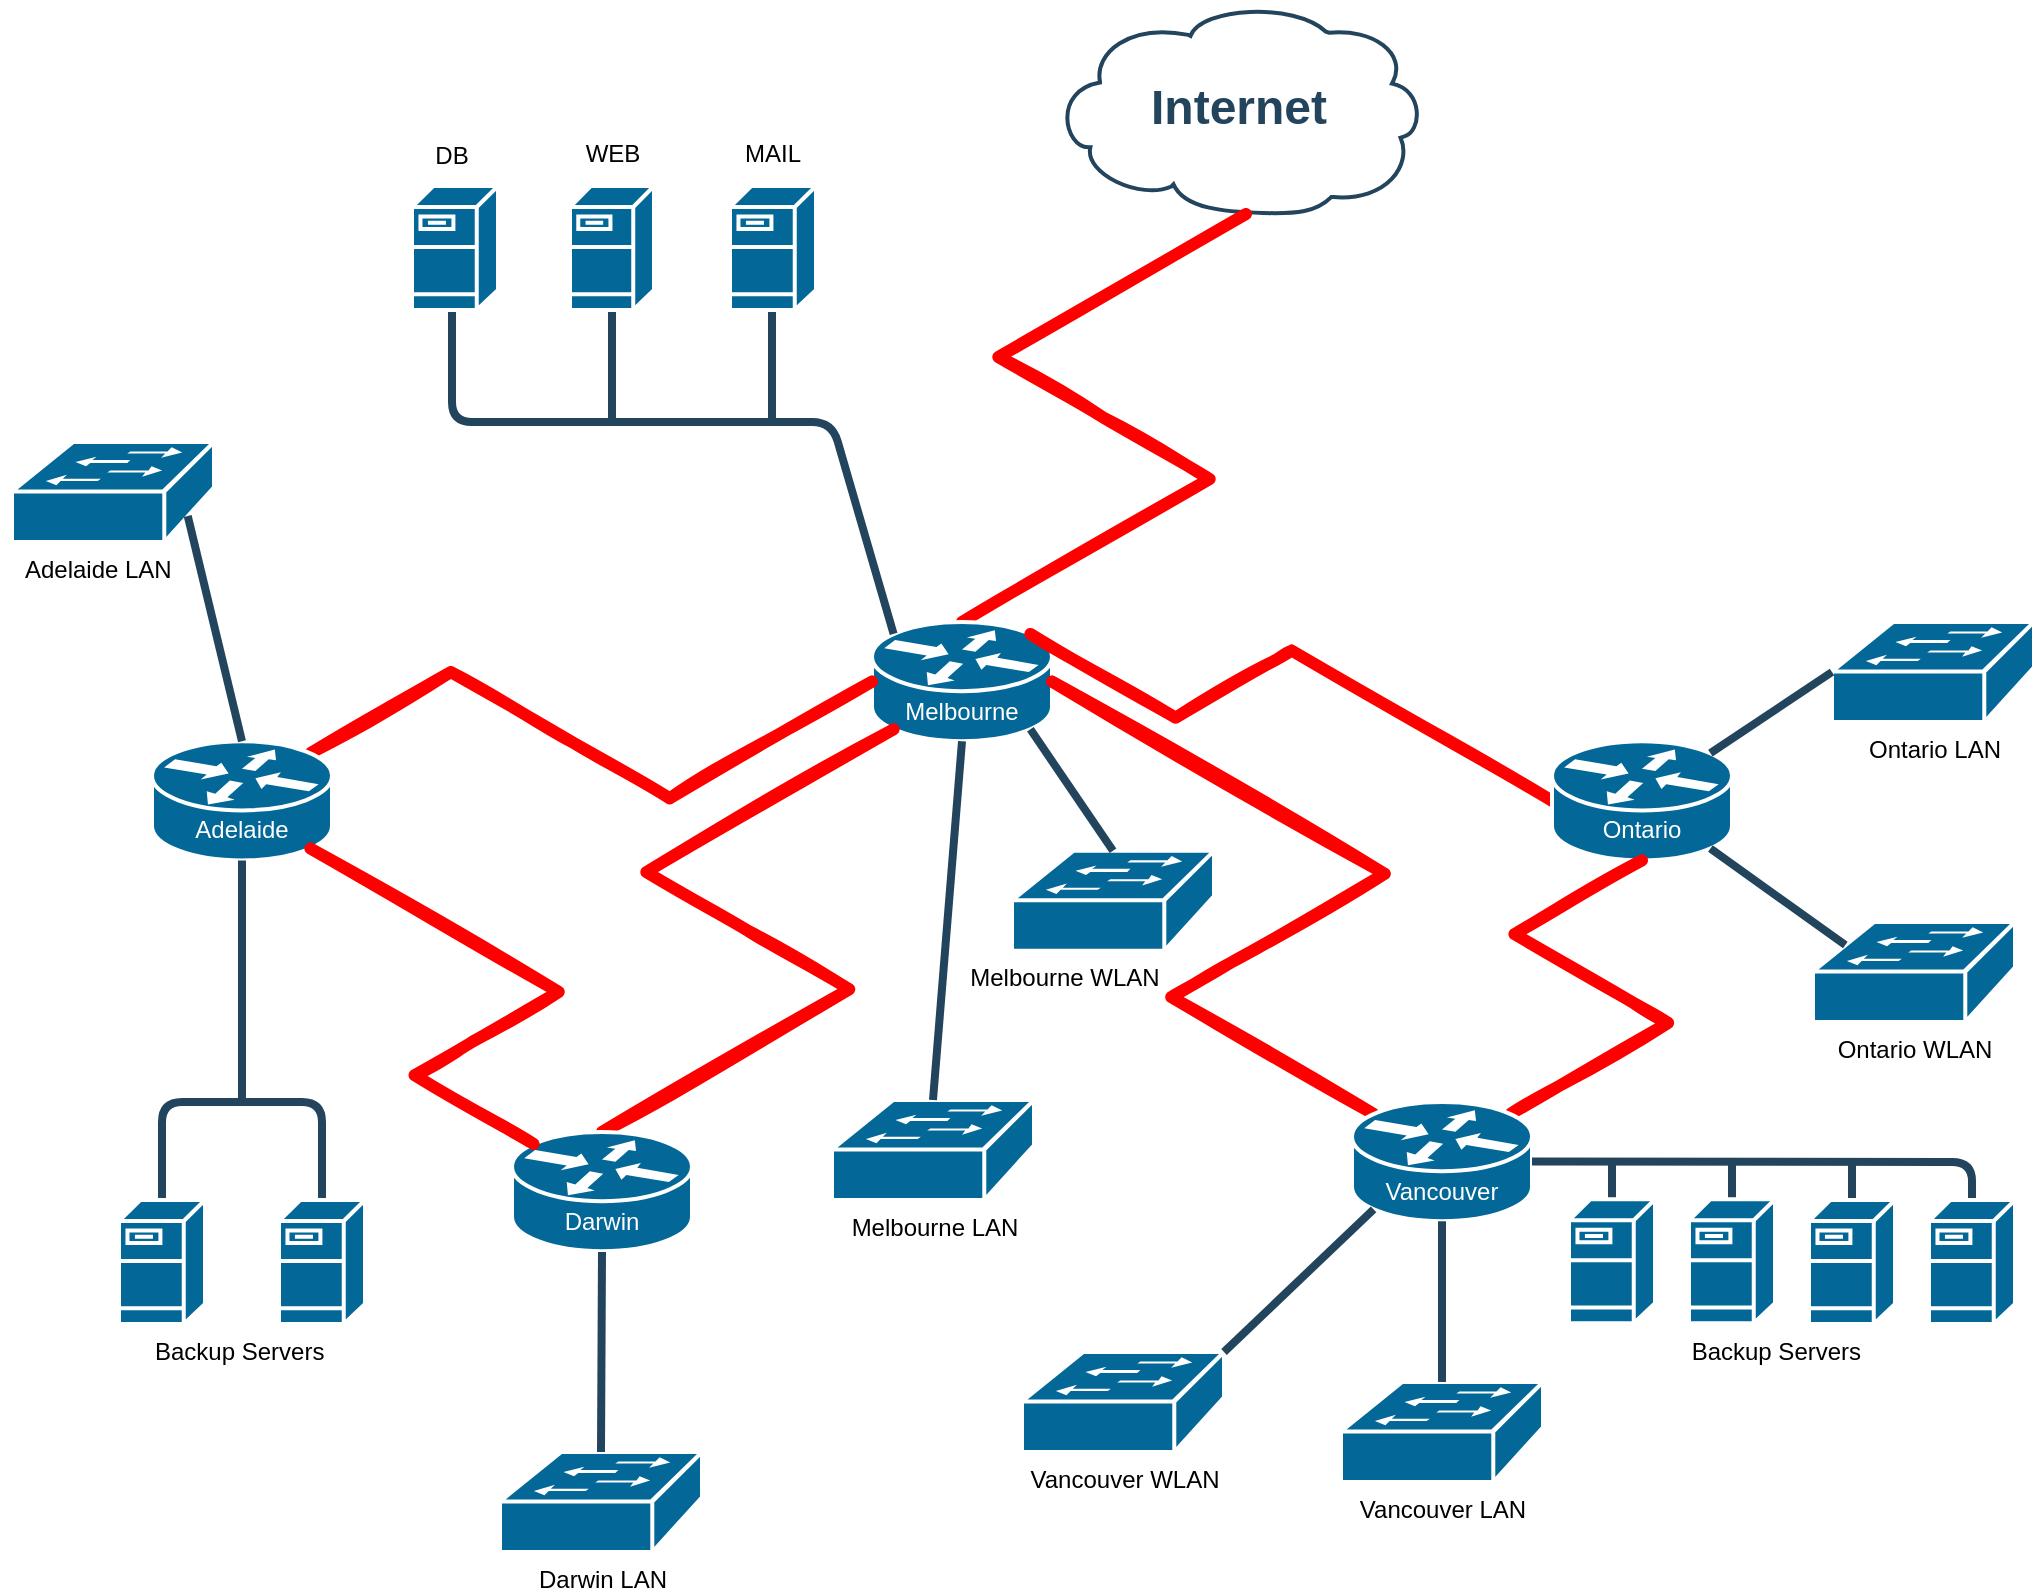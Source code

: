 <mxfile version="16.5.5" type="github">
  <diagram id="6a731a19-8d31-9384-78a2-239565b7b9f0" name="Page-1">
    <mxGraphModel dx="891" dy="1218" grid="1" gridSize="10" guides="1" tooltips="1" connect="1" arrows="1" fold="1" page="1" pageScale="1" pageWidth="827" pageHeight="1169" background="none" math="0" shadow="0">
      <root>
        <mxCell id="0" />
        <mxCell id="1" parent="0" />
        <mxCell id="2109" value="Internet" style="shape=mxgraph.cisco.storage.cloud;html=1;dashed=0;strokeColor=#23445D;fillColor=#ffffff;strokeWidth=2;fontFamily=Helvetica;fontSize=24;fontColor=#23445D;align=center;fontStyle=1" parent="1" vertex="1">
          <mxGeometry x="540" y="50" width="186" height="106" as="geometry" />
        </mxCell>
        <mxCell id="spcKTsgn2pda0706TFlu-2170" style="edgeStyle=isometricEdgeStyle;rounded=0;orthogonalLoop=1;jettySize=auto;html=1;strokeColor=#FF0000;strokeWidth=6;endArrow=none;endFill=0;sketch=1;exitX=0.5;exitY=0;exitDx=0;exitDy=0;exitPerimeter=0;" edge="1" parent="1" source="spcKTsgn2pda0706TFlu-2172">
          <mxGeometry relative="1" as="geometry">
            <mxPoint x="510" y="350" as="sourcePoint" />
            <mxPoint x="637" y="156" as="targetPoint" />
            <Array as="points" />
          </mxGeometry>
        </mxCell>
        <mxCell id="spcKTsgn2pda0706TFlu-2172" value="" style="shape=mxgraph.cisco.routers.router;html=1;pointerEvents=1;dashed=0;fillColor=#036897;strokeColor=#ffffff;strokeWidth=2;verticalLabelPosition=bottom;verticalAlign=top;align=center;outlineConnect=0;" vertex="1" parent="1">
          <mxGeometry x="450" y="360" width="90" height="59.62" as="geometry" />
        </mxCell>
        <mxCell id="spcKTsgn2pda0706TFlu-2173" style="edgeStyle=isometricEdgeStyle;rounded=0;orthogonalLoop=1;jettySize=auto;html=1;strokeColor=#FF0000;strokeWidth=6;endArrow=none;endFill=0;sketch=1;elbow=vertical;entryX=0.88;entryY=0.1;entryDx=0;entryDy=0;entryPerimeter=0;exitX=0;exitY=0.5;exitDx=0;exitDy=0;exitPerimeter=0;" edge="1" parent="1" source="spcKTsgn2pda0706TFlu-2174" target="spcKTsgn2pda0706TFlu-2172">
          <mxGeometry relative="1" as="geometry">
            <mxPoint x="800.8" y="379.582" as="sourcePoint" />
            <mxPoint x="540" y="343.81" as="targetPoint" />
            <Array as="points">
              <mxPoint x="650" y="380" />
              <mxPoint x="670" y="364" />
            </Array>
          </mxGeometry>
        </mxCell>
        <mxCell id="spcKTsgn2pda0706TFlu-2174" value="" style="shape=mxgraph.cisco.routers.router;html=1;pointerEvents=1;dashed=0;fillColor=#036897;strokeColor=#ffffff;strokeWidth=2;verticalLabelPosition=bottom;verticalAlign=top;align=center;outlineConnect=0;" vertex="1" parent="1">
          <mxGeometry x="790" y="419.62" width="90" height="59.62" as="geometry" />
        </mxCell>
        <mxCell id="spcKTsgn2pda0706TFlu-2177" style="edgeStyle=isometricEdgeStyle;rounded=0;orthogonalLoop=1;jettySize=auto;html=1;strokeColor=#FF0000;strokeWidth=6;endArrow=none;endFill=0;sketch=1;elbow=vertical;entryX=1;entryY=0.5;entryDx=0;entryDy=0;entryPerimeter=0;exitX=0.12;exitY=0.1;exitDx=0;exitDy=0;exitPerimeter=0;" edge="1" parent="1" source="spcKTsgn2pda0706TFlu-2180" target="spcKTsgn2pda0706TFlu-2172">
          <mxGeometry relative="1" as="geometry">
            <mxPoint x="700" y="610" as="sourcePoint" />
            <mxPoint x="480" y="509.778" as="targetPoint" />
            <Array as="points">
              <mxPoint x="630" y="530" />
            </Array>
          </mxGeometry>
        </mxCell>
        <mxCell id="spcKTsgn2pda0706TFlu-2178" style="edgeStyle=isometricEdgeStyle;rounded=0;orthogonalLoop=1;jettySize=auto;html=1;strokeColor=#FF0000;strokeWidth=6;endArrow=none;endFill=0;sketch=1;entryX=0.5;entryY=1;entryDx=0;entryDy=0;entryPerimeter=0;exitX=0.88;exitY=0.1;exitDx=0;exitDy=0;exitPerimeter=0;" edge="1" parent="1" source="spcKTsgn2pda0706TFlu-2180" target="spcKTsgn2pda0706TFlu-2174">
          <mxGeometry relative="1" as="geometry">
            <mxPoint x="770" y="620" as="sourcePoint" />
            <mxPoint x="910" y="400" as="targetPoint" />
            <Array as="points">
              <mxPoint x="830" y="550" />
            </Array>
          </mxGeometry>
        </mxCell>
        <mxCell id="spcKTsgn2pda0706TFlu-2180" value="" style="shape=mxgraph.cisco.routers.router;html=1;pointerEvents=1;dashed=0;fillColor=#036897;strokeColor=#ffffff;strokeWidth=2;verticalLabelPosition=bottom;verticalAlign=top;align=center;outlineConnect=0;" vertex="1" parent="1">
          <mxGeometry x="690" y="600" width="90" height="59.62" as="geometry" />
        </mxCell>
        <mxCell id="spcKTsgn2pda0706TFlu-2181" style="edgeStyle=isometricEdgeStyle;rounded=0;orthogonalLoop=1;jettySize=auto;html=1;strokeColor=#FF0000;strokeWidth=6;endArrow=none;endFill=0;sketch=1;entryX=0;entryY=0.5;entryDx=0;entryDy=0;entryPerimeter=0;exitX=0.88;exitY=0.1;exitDx=0;exitDy=0;exitPerimeter=0;" edge="1" parent="1" source="spcKTsgn2pda0706TFlu-2189" target="spcKTsgn2pda0706TFlu-2172">
          <mxGeometry relative="1" as="geometry">
            <mxPoint x="210" y="450" as="sourcePoint" />
            <mxPoint x="640" y="428" as="targetPoint" />
            <Array as="points">
              <mxPoint x="300" y="420" />
            </Array>
          </mxGeometry>
        </mxCell>
        <mxCell id="spcKTsgn2pda0706TFlu-2182" style="edgeStyle=isometricEdgeStyle;rounded=0;orthogonalLoop=1;jettySize=auto;html=1;strokeColor=#FF0000;strokeWidth=6;endArrow=none;endFill=0;sketch=1;entryX=0.12;entryY=0.9;entryDx=0;entryDy=0;entryPerimeter=0;exitX=0.5;exitY=0;exitDx=0;exitDy=0;exitPerimeter=0;" edge="1" parent="1" source="spcKTsgn2pda0706TFlu-2191" target="spcKTsgn2pda0706TFlu-2172">
          <mxGeometry relative="1" as="geometry">
            <mxPoint x="310" y="610" as="sourcePoint" />
            <mxPoint x="440" y="509.778" as="targetPoint" />
          </mxGeometry>
        </mxCell>
        <mxCell id="spcKTsgn2pda0706TFlu-2183" value="" style="elbow=horizontal;endArrow=none;html=1;strokeColor=#23445D;endFill=0;strokeWidth=4;rounded=1;entryX=0.12;entryY=0.1;entryDx=0;entryDy=0;entryPerimeter=0;" edge="1" parent="1" target="spcKTsgn2pda0706TFlu-2172">
          <mxGeometry width="100" height="100" relative="1" as="geometry">
            <mxPoint x="240" y="200" as="sourcePoint" />
            <mxPoint x="410" y="350" as="targetPoint" />
            <Array as="points">
              <mxPoint x="240" y="260" />
              <mxPoint x="430" y="260" />
            </Array>
          </mxGeometry>
        </mxCell>
        <mxCell id="spcKTsgn2pda0706TFlu-2184" value="" style="elbow=horizontal;endArrow=none;html=1;strokeColor=#23445D;endFill=0;strokeWidth=4;rounded=1;" edge="1" parent="1">
          <mxGeometry width="100" height="100" relative="1" as="geometry">
            <mxPoint x="320" y="260" as="sourcePoint" />
            <mxPoint x="320" y="200" as="targetPoint" />
          </mxGeometry>
        </mxCell>
        <mxCell id="spcKTsgn2pda0706TFlu-2185" value="" style="elbow=horizontal;endArrow=none;html=1;strokeColor=#23445D;endFill=0;strokeWidth=4;rounded=1;" edge="1" parent="1">
          <mxGeometry width="100" height="100" relative="1" as="geometry">
            <mxPoint x="400" y="260" as="sourcePoint" />
            <mxPoint x="400" y="200" as="targetPoint" />
          </mxGeometry>
        </mxCell>
        <mxCell id="spcKTsgn2pda0706TFlu-2186" value="&lt;font color=&quot;#ffffff&quot;&gt;Melbourne&lt;/font&gt;" style="text;html=1;strokeColor=none;fillColor=none;align=center;verticalAlign=middle;whiteSpace=wrap;rounded=0;" vertex="1" parent="1">
          <mxGeometry x="465" y="389.62" width="60" height="30" as="geometry" />
        </mxCell>
        <mxCell id="spcKTsgn2pda0706TFlu-2187" value="&lt;font color=&quot;#ffffff&quot;&gt;Ontario&lt;/font&gt;" style="text;html=1;strokeColor=none;fillColor=none;align=center;verticalAlign=middle;whiteSpace=wrap;rounded=0;" vertex="1" parent="1">
          <mxGeometry x="805" y="449.24" width="60" height="30" as="geometry" />
        </mxCell>
        <mxCell id="spcKTsgn2pda0706TFlu-2188" value="&lt;font color=&quot;#ffffff&quot;&gt;Vancouver&lt;/font&gt;" style="text;html=1;strokeColor=none;fillColor=none;align=center;verticalAlign=middle;whiteSpace=wrap;rounded=0;" vertex="1" parent="1">
          <mxGeometry x="705" y="629.81" width="60" height="30" as="geometry" />
        </mxCell>
        <mxCell id="spcKTsgn2pda0706TFlu-2189" value="" style="shape=mxgraph.cisco.routers.router;html=1;pointerEvents=1;dashed=0;fillColor=#036897;strokeColor=#ffffff;strokeWidth=2;verticalLabelPosition=bottom;verticalAlign=top;align=center;outlineConnect=0;" vertex="1" parent="1">
          <mxGeometry x="90" y="419.62" width="90" height="59.62" as="geometry" />
        </mxCell>
        <mxCell id="spcKTsgn2pda0706TFlu-2190" value="&lt;font color=&quot;#ffffff&quot;&gt;Adelaide&lt;/font&gt;" style="text;html=1;strokeColor=none;fillColor=none;align=center;verticalAlign=middle;whiteSpace=wrap;rounded=0;" vertex="1" parent="1">
          <mxGeometry x="105" y="449.24" width="60" height="30" as="geometry" />
        </mxCell>
        <mxCell id="spcKTsgn2pda0706TFlu-2191" value="" style="shape=mxgraph.cisco.routers.router;html=1;pointerEvents=1;dashed=0;fillColor=#036897;strokeColor=#ffffff;strokeWidth=2;verticalLabelPosition=bottom;verticalAlign=top;align=center;outlineConnect=0;" vertex="1" parent="1">
          <mxGeometry x="270" y="615" width="90" height="59.62" as="geometry" />
        </mxCell>
        <mxCell id="spcKTsgn2pda0706TFlu-2192" value="&lt;font color=&quot;#ffffff&quot;&gt;Darwin&lt;/font&gt;" style="text;html=1;strokeColor=none;fillColor=none;align=center;verticalAlign=middle;whiteSpace=wrap;rounded=0;" vertex="1" parent="1">
          <mxGeometry x="285" y="644.62" width="60" height="30" as="geometry" />
        </mxCell>
        <mxCell id="spcKTsgn2pda0706TFlu-2193" style="edgeStyle=isometricEdgeStyle;rounded=0;orthogonalLoop=1;jettySize=auto;html=1;strokeColor=#FF0000;strokeWidth=6;endArrow=none;endFill=0;sketch=1;elbow=vertical;entryX=0.88;entryY=0.9;entryDx=0;entryDy=0;entryPerimeter=0;exitX=0.12;exitY=0.1;exitDx=0;exitDy=0;exitPerimeter=0;" edge="1" parent="1" source="spcKTsgn2pda0706TFlu-2191" target="spcKTsgn2pda0706TFlu-2189">
          <mxGeometry relative="1" as="geometry">
            <mxPoint x="490.8" y="505.55" as="sourcePoint" />
            <mxPoint x="230" y="469.778" as="targetPoint" />
            <Array as="points">
              <mxPoint x="250" y="570" />
            </Array>
          </mxGeometry>
        </mxCell>
        <mxCell id="spcKTsgn2pda0706TFlu-2194" value="" style="elbow=horizontal;endArrow=none;html=1;strokeColor=#23445D;endFill=0;strokeWidth=4;rounded=1;entryX=0.5;entryY=1;entryDx=0;entryDy=0;entryPerimeter=0;fontColor=#FFFFFF;" edge="1" parent="1" target="spcKTsgn2pda0706TFlu-2189">
          <mxGeometry width="100" height="100" relative="1" as="geometry">
            <mxPoint x="135" y="600" as="sourcePoint" />
            <mxPoint x="253" y="340" as="targetPoint" />
            <Array as="points">
              <mxPoint x="135" y="540" />
            </Array>
          </mxGeometry>
        </mxCell>
        <mxCell id="spcKTsgn2pda0706TFlu-2195" value="" style="elbow=horizontal;endArrow=none;html=1;strokeColor=#23445D;endFill=0;strokeWidth=4;rounded=1;fontColor=#FFFFFF;" edge="1" parent="1" source="spcKTsgn2pda0706TFlu-2207" target="spcKTsgn2pda0706TFlu-2208">
          <mxGeometry width="100" height="100" relative="1" as="geometry">
            <mxPoint x="95" y="680" as="sourcePoint" />
            <mxPoint x="175" y="680" as="targetPoint" />
            <Array as="points">
              <mxPoint x="95" y="600" />
              <mxPoint x="175" y="600" />
            </Array>
          </mxGeometry>
        </mxCell>
        <mxCell id="spcKTsgn2pda0706TFlu-2196" value="" style="elbow=horizontal;endArrow=none;html=1;strokeColor=#23445D;endFill=0;strokeWidth=4;rounded=1;entryX=1;entryY=0.5;entryDx=0;entryDy=0;entryPerimeter=0;fontColor=#FFFFFF;" edge="1" parent="1" source="spcKTsgn2pda0706TFlu-2209" target="spcKTsgn2pda0706TFlu-2180">
          <mxGeometry width="100" height="100" relative="1" as="geometry">
            <mxPoint x="1000" y="680" as="sourcePoint" />
            <mxPoint x="823" y="530" as="targetPoint" />
            <Array as="points">
              <mxPoint x="1000" y="630" />
            </Array>
          </mxGeometry>
        </mxCell>
        <mxCell id="spcKTsgn2pda0706TFlu-2197" value="" style="elbow=horizontal;endArrow=none;html=1;strokeColor=#23445D;endFill=0;strokeWidth=4;rounded=1;fontColor=#FFFFFF;" edge="1" parent="1" source="spcKTsgn2pda0706TFlu-2210">
          <mxGeometry width="100" height="100" relative="1" as="geometry">
            <mxPoint x="940" y="680" as="sourcePoint" />
            <mxPoint x="940" y="630" as="targetPoint" />
          </mxGeometry>
        </mxCell>
        <mxCell id="spcKTsgn2pda0706TFlu-2199" value="" style="elbow=horizontal;endArrow=none;html=1;strokeColor=#23445D;endFill=0;strokeWidth=4;rounded=1;fontColor=#FFFFFF;" edge="1" parent="1" source="spcKTsgn2pda0706TFlu-2211">
          <mxGeometry width="100" height="100" relative="1" as="geometry">
            <mxPoint x="880" y="679.62" as="sourcePoint" />
            <mxPoint x="880" y="629.62" as="targetPoint" />
          </mxGeometry>
        </mxCell>
        <mxCell id="spcKTsgn2pda0706TFlu-2200" value="" style="elbow=horizontal;endArrow=none;html=1;strokeColor=#23445D;endFill=0;strokeWidth=4;rounded=1;fontColor=#FFFFFF;" edge="1" parent="1" source="spcKTsgn2pda0706TFlu-2212">
          <mxGeometry width="100" height="100" relative="1" as="geometry">
            <mxPoint x="820" y="679.62" as="sourcePoint" />
            <mxPoint x="820" y="629.62" as="targetPoint" />
          </mxGeometry>
        </mxCell>
        <mxCell id="spcKTsgn2pda0706TFlu-2201" value="" style="shape=mxgraph.cisco.servers.fileserver;html=1;pointerEvents=1;dashed=0;fillColor=#036897;strokeColor=#ffffff;strokeWidth=2;verticalLabelPosition=bottom;verticalAlign=top;align=center;outlineConnect=0;" vertex="1" parent="1">
          <mxGeometry x="220" y="142" width="43" height="62" as="geometry" />
        </mxCell>
        <mxCell id="spcKTsgn2pda0706TFlu-2202" value="" style="shape=mxgraph.cisco.servers.fileserver;html=1;pointerEvents=1;dashed=0;fillColor=#036897;strokeColor=#ffffff;strokeWidth=2;verticalLabelPosition=bottom;verticalAlign=top;align=center;outlineConnect=0;" vertex="1" parent="1">
          <mxGeometry x="299" y="142" width="42" height="62" as="geometry" />
        </mxCell>
        <mxCell id="spcKTsgn2pda0706TFlu-2203" value="" style="shape=mxgraph.cisco.servers.fileserver;html=1;pointerEvents=1;dashed=0;fillColor=#036897;strokeColor=#ffffff;strokeWidth=2;verticalLabelPosition=bottom;verticalAlign=top;align=center;outlineConnect=0;" vertex="1" parent="1">
          <mxGeometry x="379" y="142" width="43" height="62" as="geometry" />
        </mxCell>
        <mxCell id="spcKTsgn2pda0706TFlu-2204" value="DB" style="text;html=1;strokeColor=none;fillColor=none;align=center;verticalAlign=middle;whiteSpace=wrap;rounded=0;fontColor=#000000;" vertex="1" parent="1">
          <mxGeometry x="210" y="112" width="60" height="30" as="geometry" />
        </mxCell>
        <mxCell id="spcKTsgn2pda0706TFlu-2205" value="WEB" style="text;html=1;align=center;verticalAlign=middle;resizable=0;points=[];autosize=1;strokeColor=none;fillColor=none;fontColor=#000000;" vertex="1" parent="1">
          <mxGeometry x="300" y="116" width="40" height="20" as="geometry" />
        </mxCell>
        <mxCell id="spcKTsgn2pda0706TFlu-2206" value="MAIL" style="text;html=1;align=center;verticalAlign=middle;resizable=0;points=[];autosize=1;strokeColor=none;fillColor=none;fontColor=#000000;" vertex="1" parent="1">
          <mxGeometry x="380" y="116" width="40" height="20" as="geometry" />
        </mxCell>
        <mxCell id="spcKTsgn2pda0706TFlu-2207" value="&amp;nbsp; &amp;nbsp; &amp;nbsp; &amp;nbsp; &amp;nbsp; &amp;nbsp; &amp;nbsp; &amp;nbsp; &amp;nbsp; &amp;nbsp; &amp;nbsp; &amp;nbsp;Backup Servers" style="shape=mxgraph.cisco.servers.fileserver;html=1;pointerEvents=1;dashed=0;fillColor=#036897;strokeColor=#ffffff;strokeWidth=2;verticalLabelPosition=bottom;verticalAlign=top;align=center;outlineConnect=0;fontColor=#000000;" vertex="1" parent="1">
          <mxGeometry x="73.5" y="649" width="43" height="62" as="geometry" />
        </mxCell>
        <mxCell id="spcKTsgn2pda0706TFlu-2208" value="" style="shape=mxgraph.cisco.servers.fileserver;html=1;pointerEvents=1;dashed=0;fillColor=#036897;strokeColor=#ffffff;strokeWidth=2;verticalLabelPosition=bottom;verticalAlign=top;align=center;outlineConnect=0;fontColor=#000000;" vertex="1" parent="1">
          <mxGeometry x="153.5" y="649" width="43" height="62" as="geometry" />
        </mxCell>
        <mxCell id="spcKTsgn2pda0706TFlu-2209" value="" style="shape=mxgraph.cisco.servers.fileserver;html=1;pointerEvents=1;dashed=0;fillColor=#036897;strokeColor=#ffffff;strokeWidth=2;verticalLabelPosition=bottom;verticalAlign=top;align=center;outlineConnect=0;fontColor=#000000;" vertex="1" parent="1">
          <mxGeometry x="978.5" y="649" width="43" height="62" as="geometry" />
        </mxCell>
        <mxCell id="spcKTsgn2pda0706TFlu-2210" value="" style="shape=mxgraph.cisco.servers.fileserver;html=1;pointerEvents=1;dashed=0;fillColor=#036897;strokeColor=#ffffff;strokeWidth=2;verticalLabelPosition=bottom;verticalAlign=top;align=center;outlineConnect=0;fontColor=#000000;" vertex="1" parent="1">
          <mxGeometry x="918.5" y="649" width="43" height="62" as="geometry" />
        </mxCell>
        <mxCell id="spcKTsgn2pda0706TFlu-2211" value="&amp;nbsp; &amp;nbsp; &amp;nbsp; &amp;nbsp; &amp;nbsp; &amp;nbsp; &amp;nbsp;Backup Servers" style="shape=mxgraph.cisco.servers.fileserver;html=1;pointerEvents=1;dashed=0;fillColor=#036897;strokeColor=#ffffff;strokeWidth=2;verticalLabelPosition=bottom;verticalAlign=top;align=center;outlineConnect=0;fontColor=#000000;" vertex="1" parent="1">
          <mxGeometry x="858.5" y="648.62" width="43" height="62" as="geometry" />
        </mxCell>
        <mxCell id="spcKTsgn2pda0706TFlu-2212" value="" style="shape=mxgraph.cisco.servers.fileserver;html=1;pointerEvents=1;dashed=0;fillColor=#036897;strokeColor=#ffffff;strokeWidth=2;verticalLabelPosition=bottom;verticalAlign=top;align=center;outlineConnect=0;fontColor=#000000;" vertex="1" parent="1">
          <mxGeometry x="798.5" y="648.62" width="43" height="62" as="geometry" />
        </mxCell>
        <mxCell id="spcKTsgn2pda0706TFlu-2218" value="Melbourne LAN" style="shape=mxgraph.cisco.switches.workgroup_switch;html=1;pointerEvents=1;dashed=0;fillColor=#036897;strokeColor=#ffffff;strokeWidth=2;verticalLabelPosition=bottom;verticalAlign=top;align=center;outlineConnect=0;fontColor=#000000;" vertex="1" parent="1">
          <mxGeometry x="430.0" y="599" width="101" height="50" as="geometry" />
        </mxCell>
        <mxCell id="spcKTsgn2pda0706TFlu-2219" value="" style="elbow=horizontal;endArrow=none;html=1;strokeColor=#23445D;endFill=0;strokeWidth=4;rounded=1;fontColor=#000000;exitX=0.5;exitY=0;exitDx=0;exitDy=0;exitPerimeter=0;entryX=0.5;entryY=1;entryDx=0;entryDy=0;entryPerimeter=0;" edge="1" source="spcKTsgn2pda0706TFlu-2218" parent="1" target="spcKTsgn2pda0706TFlu-2172">
          <mxGeometry width="100" height="100" relative="1" as="geometry">
            <mxPoint x="448" y="840.06" as="sourcePoint" />
            <mxPoint x="495" y="434.62" as="targetPoint" />
          </mxGeometry>
        </mxCell>
        <mxCell id="spcKTsgn2pda0706TFlu-2220" value="Melbourne WLAN&amp;nbsp; &amp;nbsp; &amp;nbsp; &amp;nbsp; &amp;nbsp; &amp;nbsp; &amp;nbsp; &amp;nbsp;" style="shape=mxgraph.cisco.switches.workgroup_switch;html=1;pointerEvents=1;dashed=0;fillColor=#036897;strokeColor=#ffffff;strokeWidth=2;verticalLabelPosition=bottom;verticalAlign=top;align=center;outlineConnect=0;fontColor=#000000;" vertex="1" parent="1">
          <mxGeometry x="520.0" y="474.43" width="101" height="50" as="geometry" />
        </mxCell>
        <mxCell id="spcKTsgn2pda0706TFlu-2221" value="" style="elbow=horizontal;endArrow=none;html=1;strokeColor=#23445D;endFill=0;strokeWidth=4;rounded=1;fontColor=#000000;exitX=0.5;exitY=0;exitDx=0;exitDy=0;exitPerimeter=0;entryX=0.88;entryY=0.9;entryDx=0;entryDy=0;entryPerimeter=0;" edge="1" source="spcKTsgn2pda0706TFlu-2220" parent="1" target="spcKTsgn2pda0706TFlu-2172">
          <mxGeometry width="100" height="100" relative="1" as="geometry">
            <mxPoint x="498" y="539.49" as="sourcePoint" />
            <mxPoint x="571" y="374.43" as="targetPoint" />
          </mxGeometry>
        </mxCell>
        <mxCell id="spcKTsgn2pda0706TFlu-2222" value="Adelaide LAN&amp;nbsp; &amp;nbsp; &amp;nbsp;" style="shape=mxgraph.cisco.switches.workgroup_switch;html=1;pointerEvents=1;dashed=0;fillColor=#036897;strokeColor=#ffffff;strokeWidth=2;verticalLabelPosition=bottom;verticalAlign=top;align=center;outlineConnect=0;fontColor=#000000;" vertex="1" parent="1">
          <mxGeometry x="20.0" y="270" width="101" height="50" as="geometry" />
        </mxCell>
        <mxCell id="spcKTsgn2pda0706TFlu-2223" value="" style="elbow=horizontal;endArrow=none;html=1;strokeColor=#23445D;endFill=0;strokeWidth=4;rounded=1;fontColor=#000000;exitX=0.87;exitY=0.74;exitDx=0;exitDy=0;exitPerimeter=0;entryX=0.5;entryY=0;entryDx=0;entryDy=0;entryPerimeter=0;" edge="1" source="spcKTsgn2pda0706TFlu-2222" parent="1" target="spcKTsgn2pda0706TFlu-2189">
          <mxGeometry width="100" height="100" relative="1" as="geometry">
            <mxPoint x="-2" y="335.06" as="sourcePoint" />
            <mxPoint x="91" y="409.62" as="targetPoint" />
          </mxGeometry>
        </mxCell>
        <mxCell id="spcKTsgn2pda0706TFlu-2224" value="Darwin LAN" style="shape=mxgraph.cisco.switches.workgroup_switch;html=1;pointerEvents=1;dashed=0;fillColor=#036897;strokeColor=#ffffff;strokeWidth=2;verticalLabelPosition=bottom;verticalAlign=top;align=center;outlineConnect=0;fontColor=#000000;" vertex="1" parent="1">
          <mxGeometry x="264.0" y="775" width="101" height="50" as="geometry" />
        </mxCell>
        <mxCell id="spcKTsgn2pda0706TFlu-2225" value="" style="elbow=horizontal;endArrow=none;html=1;strokeColor=#23445D;endFill=0;strokeWidth=4;rounded=1;fontColor=#000000;exitX=0.5;exitY=0;exitDx=0;exitDy=0;exitPerimeter=0;" edge="1" source="spcKTsgn2pda0706TFlu-2224" parent="1">
          <mxGeometry width="100" height="100" relative="1" as="geometry">
            <mxPoint x="242" y="840.06" as="sourcePoint" />
            <mxPoint x="315" y="675" as="targetPoint" />
          </mxGeometry>
        </mxCell>
        <mxCell id="spcKTsgn2pda0706TFlu-2226" value="Vancouver WLAN" style="shape=mxgraph.cisco.switches.workgroup_switch;html=1;pointerEvents=1;dashed=0;fillColor=#036897;strokeColor=#ffffff;strokeWidth=2;verticalLabelPosition=bottom;verticalAlign=top;align=center;outlineConnect=0;fontColor=#000000;" vertex="1" parent="1">
          <mxGeometry x="525.0" y="725" width="101" height="50" as="geometry" />
        </mxCell>
        <mxCell id="spcKTsgn2pda0706TFlu-2227" value="" style="elbow=horizontal;endArrow=none;html=1;strokeColor=#23445D;endFill=0;strokeWidth=4;rounded=1;fontColor=#000000;exitX=1;exitY=0;exitDx=0;exitDy=0;exitPerimeter=0;entryX=0.12;entryY=0.9;entryDx=0;entryDy=0;entryPerimeter=0;" edge="1" source="spcKTsgn2pda0706TFlu-2226" parent="1" target="spcKTsgn2pda0706TFlu-2180">
          <mxGeometry width="100" height="100" relative="1" as="geometry">
            <mxPoint x="558" y="805.06" as="sourcePoint" />
            <mxPoint x="631" y="640" as="targetPoint" />
          </mxGeometry>
        </mxCell>
        <mxCell id="spcKTsgn2pda0706TFlu-2228" value="Vancouver LAN" style="shape=mxgraph.cisco.switches.workgroup_switch;html=1;pointerEvents=1;dashed=0;fillColor=#036897;strokeColor=#ffffff;strokeWidth=2;verticalLabelPosition=bottom;verticalAlign=top;align=center;outlineConnect=0;fontColor=#000000;" vertex="1" parent="1">
          <mxGeometry x="684.5" y="740" width="101" height="50" as="geometry" />
        </mxCell>
        <mxCell id="spcKTsgn2pda0706TFlu-2229" value="" style="elbow=horizontal;endArrow=none;html=1;strokeColor=#23445D;endFill=0;strokeWidth=4;rounded=1;fontColor=#000000;exitX=0.5;exitY=0;exitDx=0;exitDy=0;exitPerimeter=0;entryX=0.5;entryY=1;entryDx=0;entryDy=0;entryPerimeter=0;" edge="1" source="spcKTsgn2pda0706TFlu-2228" parent="1" target="spcKTsgn2pda0706TFlu-2180">
          <mxGeometry width="100" height="100" relative="1" as="geometry">
            <mxPoint x="667" y="855.06" as="sourcePoint" />
            <mxPoint x="740" y="680" as="targetPoint" />
          </mxGeometry>
        </mxCell>
        <mxCell id="spcKTsgn2pda0706TFlu-2230" value="Ontario LAN" style="shape=mxgraph.cisco.switches.workgroup_switch;html=1;pointerEvents=1;dashed=0;fillColor=#036897;strokeColor=#ffffff;strokeWidth=2;verticalLabelPosition=bottom;verticalAlign=top;align=center;outlineConnect=0;fontColor=#000000;" vertex="1" parent="1">
          <mxGeometry x="930.0" y="360" width="101" height="50" as="geometry" />
        </mxCell>
        <mxCell id="spcKTsgn2pda0706TFlu-2231" value="" style="elbow=horizontal;endArrow=none;html=1;strokeColor=#23445D;endFill=0;strokeWidth=4;rounded=1;fontColor=#000000;exitX=0;exitY=0.5;exitDx=0;exitDy=0;exitPerimeter=0;entryX=0.88;entryY=0.1;entryDx=0;entryDy=0;entryPerimeter=0;" edge="1" source="spcKTsgn2pda0706TFlu-2230" parent="1" target="spcKTsgn2pda0706TFlu-2174">
          <mxGeometry width="100" height="100" relative="1" as="geometry">
            <mxPoint x="807" y="385.06" as="sourcePoint" />
            <mxPoint x="880" y="220" as="targetPoint" />
          </mxGeometry>
        </mxCell>
        <mxCell id="spcKTsgn2pda0706TFlu-2232" value="Ontario WLAN" style="shape=mxgraph.cisco.switches.workgroup_switch;html=1;pointerEvents=1;dashed=0;fillColor=#036897;strokeColor=#ffffff;strokeWidth=2;verticalLabelPosition=bottom;verticalAlign=top;align=center;outlineConnect=0;fontColor=#000000;" vertex="1" parent="1">
          <mxGeometry x="920.5" y="510" width="101" height="50" as="geometry" />
        </mxCell>
        <mxCell id="spcKTsgn2pda0706TFlu-2233" value="" style="elbow=horizontal;endArrow=none;html=1;strokeColor=#23445D;endFill=0;strokeWidth=4;rounded=1;fontColor=#000000;exitX=0.16;exitY=0.23;exitDx=0;exitDy=0;exitPerimeter=0;entryX=0.88;entryY=0.9;entryDx=0;entryDy=0;entryPerimeter=0;" edge="1" source="spcKTsgn2pda0706TFlu-2232" parent="1" target="spcKTsgn2pda0706TFlu-2174">
          <mxGeometry width="100" height="100" relative="1" as="geometry">
            <mxPoint x="940" y="585.06" as="sourcePoint" />
            <mxPoint x="1013" y="420" as="targetPoint" />
          </mxGeometry>
        </mxCell>
      </root>
    </mxGraphModel>
  </diagram>
</mxfile>
